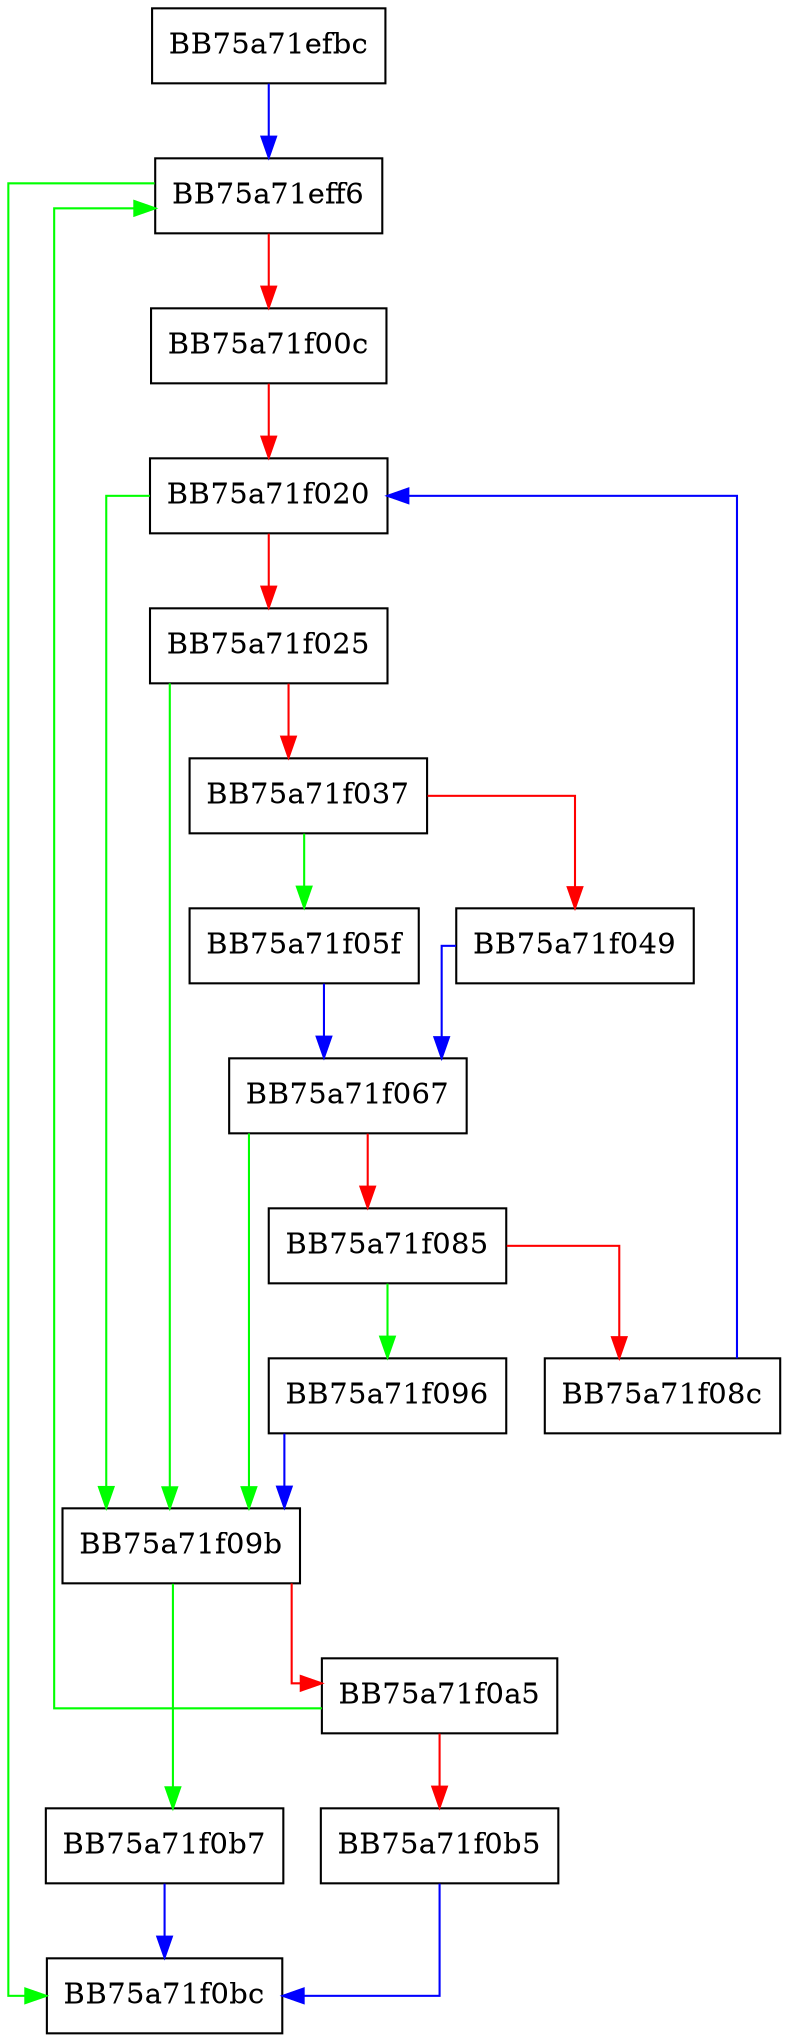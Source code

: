 digraph OnTheFly_Relocs {
  node [shape="box"];
  graph [splines=ortho];
  BB75a71efbc -> BB75a71eff6 [color="blue"];
  BB75a71eff6 -> BB75a71f0bc [color="green"];
  BB75a71eff6 -> BB75a71f00c [color="red"];
  BB75a71f00c -> BB75a71f020 [color="red"];
  BB75a71f020 -> BB75a71f09b [color="green"];
  BB75a71f020 -> BB75a71f025 [color="red"];
  BB75a71f025 -> BB75a71f09b [color="green"];
  BB75a71f025 -> BB75a71f037 [color="red"];
  BB75a71f037 -> BB75a71f05f [color="green"];
  BB75a71f037 -> BB75a71f049 [color="red"];
  BB75a71f049 -> BB75a71f067 [color="blue"];
  BB75a71f05f -> BB75a71f067 [color="blue"];
  BB75a71f067 -> BB75a71f09b [color="green"];
  BB75a71f067 -> BB75a71f085 [color="red"];
  BB75a71f085 -> BB75a71f096 [color="green"];
  BB75a71f085 -> BB75a71f08c [color="red"];
  BB75a71f08c -> BB75a71f020 [color="blue"];
  BB75a71f096 -> BB75a71f09b [color="blue"];
  BB75a71f09b -> BB75a71f0b7 [color="green"];
  BB75a71f09b -> BB75a71f0a5 [color="red"];
  BB75a71f0a5 -> BB75a71eff6 [color="green"];
  BB75a71f0a5 -> BB75a71f0b5 [color="red"];
  BB75a71f0b5 -> BB75a71f0bc [color="blue"];
  BB75a71f0b7 -> BB75a71f0bc [color="blue"];
}